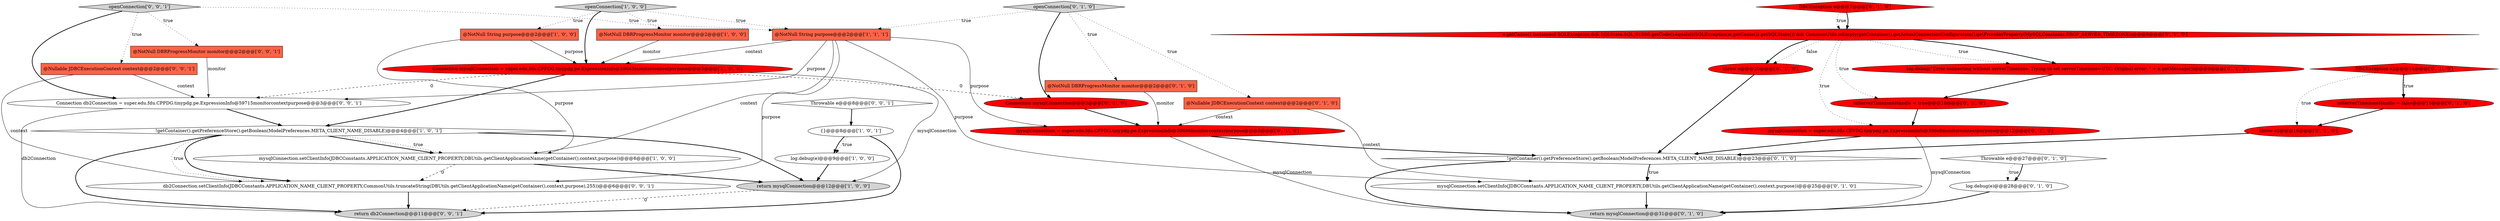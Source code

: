 digraph {
32 [style = filled, label = "@NotNull DBRProgressMonitor monitor@@@2@@@['0', '0', '1']", fillcolor = tomato, shape = box image = "AAA0AAABBB3BBB"];
33 [style = filled, label = "@Nullable JDBCExecutionContext context@@@2@@@['0', '0', '1']", fillcolor = tomato, shape = box image = "AAA0AAABBB3BBB"];
3 [style = filled, label = "mysqlConnection.setClientInfo(JDBCConstants.APPLICATION_NAME_CLIENT_PROPERTY,DBUtils.getClientApplicationName(getContainer(),context,purpose))@@@6@@@['1', '0', '0']", fillcolor = white, shape = ellipse image = "AAA0AAABBB1BBB"];
18 [style = filled, label = "inServerTimezoneHandle = true@@@10@@@['0', '1', '0']", fillcolor = red, shape = ellipse image = "AAA1AAABBB2BBB"];
19 [style = filled, label = "return mysqlConnection@@@31@@@['0', '1', '0']", fillcolor = lightgray, shape = ellipse image = "AAA0AAABBB2BBB"];
15 [style = filled, label = "Throwable e@@@27@@@['0', '1', '0']", fillcolor = white, shape = diamond image = "AAA0AAABBB2BBB"];
31 [style = filled, label = "db2Connection.setClientInfo(JDBCConstants.APPLICATION_NAME_CLIENT_PROPERTY,CommonUtils.truncateString(DBUtils.getClientApplicationName(getContainer(),context,purpose),255))@@@6@@@['0', '0', '1']", fillcolor = white, shape = ellipse image = "AAA0AAABBB3BBB"];
4 [style = filled, label = "@NotNull DBRProgressMonitor monitor@@@2@@@['1', '0', '0']", fillcolor = tomato, shape = box image = "AAA0AAABBB1BBB"];
22 [style = filled, label = "log.debug(\"Error connecting without serverTimezone. Trying to set serverTimezone=UTC. Original error: \" + e.getMessage())@@@9@@@['0', '1', '0']", fillcolor = red, shape = ellipse image = "AAA1AAABBB2BBB"];
17 [style = filled, label = "DBCException e@@@7@@@['0', '1', '0']", fillcolor = red, shape = diamond image = "AAA1AAABBB2BBB"];
7 [style = filled, label = "!getContainer().getPreferenceStore().getBoolean(ModelPreferences.META_CLIENT_NAME_DISABLE)@@@4@@@['1', '0', '1']", fillcolor = white, shape = diamond image = "AAA0AAABBB1BBB"];
13 [style = filled, label = "throw e@@@20@@@['0', '1', '0']", fillcolor = red, shape = ellipse image = "AAA1AAABBB2BBB"];
6 [style = filled, label = "@NotNull String purpose@@@2@@@['1', '1', '1']", fillcolor = tomato, shape = box image = "AAA0AAABBB1BBB"];
29 [style = filled, label = "Throwable e@@@8@@@['0', '0', '1']", fillcolor = white, shape = diamond image = "AAA0AAABBB3BBB"];
24 [style = filled, label = "mysqlConnection.setClientInfo(JDBCConstants.APPLICATION_NAME_CLIENT_PROPERTY,DBUtils.getClientApplicationName(getContainer(),context,purpose))@@@25@@@['0', '1', '0']", fillcolor = white, shape = ellipse image = "AAA0AAABBB2BBB"];
27 [style = filled, label = "e.getCause() instanceof SQLException && SQLState.SQL_01S00.getCode().equals(((SQLException)e.getCause()).getSQLState()) && CommonUtils.isEmpty(getContainer().getActualConnectionConfiguration().getProviderProperty(MySQLConstants.PROP_SERVER_TIMEZONE))@@@8@@@['0', '1', '0']", fillcolor = red, shape = diamond image = "AAA1AAABBB2BBB"];
2 [style = filled, label = "@NotNull String purpose@@@2@@@['1', '0', '0']", fillcolor = tomato, shape = box image = "AAA0AAABBB1BBB"];
25 [style = filled, label = "mysqlConnection = super.edu.fdu.CPPDG.tinypdg.pe.ExpressionInfo@59686monitorcontextpurpose@@@5@@@['0', '1', '0']", fillcolor = red, shape = ellipse image = "AAA1AAABBB2BBB"];
8 [style = filled, label = "log.debug(e)@@@9@@@['1', '0', '0']", fillcolor = white, shape = ellipse image = "AAA0AAABBB1BBB"];
35 [style = filled, label = "return db2Connection@@@11@@@['0', '0', '1']", fillcolor = lightgray, shape = ellipse image = "AAA0AAABBB3BBB"];
16 [style = filled, label = "throw e2@@@16@@@['0', '1', '0']", fillcolor = red, shape = ellipse image = "AAA1AAABBB2BBB"];
30 [style = filled, label = "openConnection['0', '0', '1']", fillcolor = lightgray, shape = diamond image = "AAA0AAABBB3BBB"];
23 [style = filled, label = "Connection mysqlConnection@@@3@@@['0', '1', '0']", fillcolor = red, shape = ellipse image = "AAA1AAABBB2BBB"];
12 [style = filled, label = "mysqlConnection = super.edu.fdu.CPPDG.tinypdg.pe.ExpressionInfo@596c8monitorcontextpurpose@@@12@@@['0', '1', '0']", fillcolor = red, shape = ellipse image = "AAA1AAABBB2BBB"];
21 [style = filled, label = "!getContainer().getPreferenceStore().getBoolean(ModelPreferences.META_CLIENT_NAME_DISABLE)@@@23@@@['0', '1', '0']", fillcolor = white, shape = diamond image = "AAA0AAABBB2BBB"];
14 [style = filled, label = "openConnection['0', '1', '0']", fillcolor = lightgray, shape = diamond image = "AAA0AAABBB2BBB"];
10 [style = filled, label = "@Nullable JDBCExecutionContext context@@@2@@@['0', '1', '0']", fillcolor = tomato, shape = box image = "AAA0AAABBB2BBB"];
26 [style = filled, label = "@NotNull DBRProgressMonitor monitor@@@2@@@['0', '1', '0']", fillcolor = tomato, shape = box image = "AAA0AAABBB2BBB"];
20 [style = filled, label = "log.debug(e)@@@28@@@['0', '1', '0']", fillcolor = white, shape = ellipse image = "AAA0AAABBB2BBB"];
5 [style = filled, label = "openConnection['1', '0', '0']", fillcolor = lightgray, shape = diamond image = "AAA0AAABBB1BBB"];
28 [style = filled, label = "DBCException e2@@@14@@@['0', '1', '0']", fillcolor = red, shape = diamond image = "AAA1AAABBB2BBB"];
11 [style = filled, label = "inServerTimezoneHandle = false@@@15@@@['0', '1', '0']", fillcolor = red, shape = ellipse image = "AAA1AAABBB2BBB"];
0 [style = filled, label = "Connection mysqlConnection = super.edu.fdu.CPPDG.tinypdg.pe.ExpressionInfo@59643monitorcontextpurpose@@@3@@@['1', '0', '0']", fillcolor = red, shape = ellipse image = "AAA1AAABBB1BBB"];
1 [style = filled, label = "{}@@@8@@@['1', '0', '1']", fillcolor = white, shape = ellipse image = "AAA0AAABBB1BBB"];
9 [style = filled, label = "return mysqlConnection@@@12@@@['1', '0', '0']", fillcolor = lightgray, shape = ellipse image = "AAA0AAABBB1BBB"];
34 [style = filled, label = "Connection db2Connection = super.edu.fdu.CPPDG.tinypdg.pe.ExpressionInfo@59715monitorcontextpurpose@@@3@@@['0', '0', '1']", fillcolor = white, shape = ellipse image = "AAA0AAABBB3BBB"];
28->11 [style = dotted, label="true"];
27->13 [style = bold, label=""];
11->16 [style = bold, label=""];
26->25 [style = solid, label="monitor"];
34->35 [style = solid, label="db2Connection"];
2->0 [style = solid, label="purpose"];
6->0 [style = solid, label="context"];
23->25 [style = bold, label=""];
1->8 [style = bold, label=""];
24->19 [style = bold, label=""];
27->22 [style = dotted, label="true"];
21->19 [style = bold, label=""];
6->31 [style = solid, label="purpose"];
3->31 [style = dashed, label="0"];
12->21 [style = bold, label=""];
14->26 [style = dotted, label="true"];
0->23 [style = dashed, label="0"];
28->11 [style = bold, label=""];
6->34 [style = solid, label="purpose"];
30->6 [style = dotted, label="true"];
7->35 [style = bold, label=""];
33->34 [style = solid, label="context"];
18->12 [style = bold, label=""];
34->7 [style = bold, label=""];
5->6 [style = dotted, label="true"];
28->16 [style = dotted, label="true"];
15->20 [style = dotted, label="true"];
2->3 [style = solid, label="purpose"];
0->9 [style = solid, label="mysqlConnection"];
21->24 [style = bold, label=""];
1->35 [style = bold, label=""];
7->31 [style = bold, label=""];
30->34 [style = bold, label=""];
27->12 [style = dotted, label="true"];
27->22 [style = bold, label=""];
14->10 [style = dotted, label="true"];
7->3 [style = bold, label=""];
5->4 [style = dotted, label="true"];
7->31 [style = dotted, label="true"];
0->7 [style = bold, label=""];
32->34 [style = solid, label="monitor"];
4->0 [style = solid, label="monitor"];
10->25 [style = solid, label="context"];
7->9 [style = bold, label=""];
3->9 [style = bold, label=""];
9->35 [style = dashed, label="0"];
22->18 [style = bold, label=""];
31->35 [style = bold, label=""];
14->23 [style = bold, label=""];
5->0 [style = bold, label=""];
6->3 [style = solid, label="context"];
21->24 [style = dotted, label="true"];
7->3 [style = dotted, label="true"];
25->19 [style = solid, label="mysqlConnection"];
10->24 [style = solid, label="context"];
16->21 [style = bold, label=""];
15->20 [style = bold, label=""];
6->25 [style = solid, label="purpose"];
8->9 [style = bold, label=""];
1->8 [style = dotted, label="true"];
30->32 [style = dotted, label="true"];
0->34 [style = dashed, label="0"];
12->19 [style = solid, label="mysqlConnection"];
33->31 [style = solid, label="context"];
6->24 [style = solid, label="purpose"];
17->27 [style = bold, label=""];
29->1 [style = bold, label=""];
20->19 [style = bold, label=""];
13->21 [style = bold, label=""];
27->18 [style = dotted, label="true"];
27->13 [style = dotted, label="false"];
17->27 [style = dotted, label="true"];
25->21 [style = bold, label=""];
5->2 [style = dotted, label="true"];
30->33 [style = dotted, label="true"];
14->6 [style = dotted, label="true"];
}
